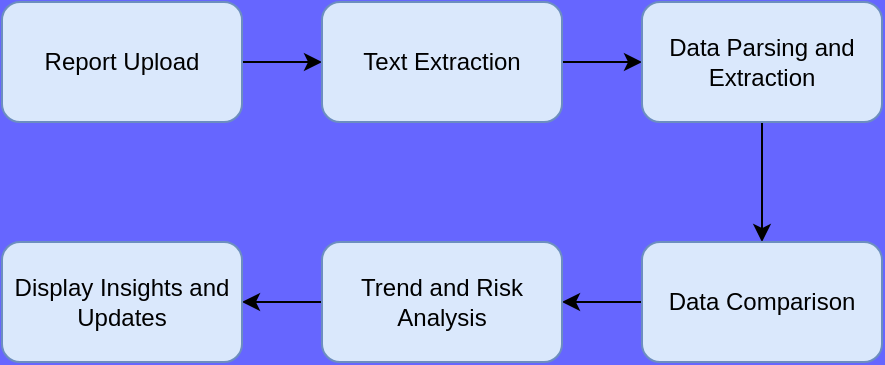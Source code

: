 <mxfile version="24.8.2">
  <diagram name="Page-1" id="FQxwTBkoFZdnhIE-SlsL">
    <mxGraphModel dx="880" dy="460" grid="0" gridSize="10" guides="1" tooltips="1" connect="1" arrows="1" fold="1" page="1" pageScale="1" pageWidth="850" pageHeight="1100" background="#6666FF" math="0" shadow="0">
      <root>
        <mxCell id="0" />
        <mxCell id="1" parent="0" />
        <mxCell id="HDK0IUv84FkXlxgWhURQ-8" style="edgeStyle=orthogonalEdgeStyle;rounded=0;orthogonalLoop=1;jettySize=auto;html=1;entryX=0;entryY=0.5;entryDx=0;entryDy=0;" edge="1" parent="1" source="HDK0IUv84FkXlxgWhURQ-1" target="HDK0IUv84FkXlxgWhURQ-2">
          <mxGeometry relative="1" as="geometry" />
        </mxCell>
        <mxCell id="HDK0IUv84FkXlxgWhURQ-1" value="Report Upload" style="rounded=1;whiteSpace=wrap;html=1;fillColor=#dae8fc;strokeColor=#6c8ebf;" vertex="1" parent="1">
          <mxGeometry x="120" y="100" width="120" height="60" as="geometry" />
        </mxCell>
        <mxCell id="HDK0IUv84FkXlxgWhURQ-10" style="edgeStyle=orthogonalEdgeStyle;rounded=0;orthogonalLoop=1;jettySize=auto;html=1;entryX=0;entryY=0.5;entryDx=0;entryDy=0;" edge="1" parent="1" source="HDK0IUv84FkXlxgWhURQ-2" target="HDK0IUv84FkXlxgWhURQ-3">
          <mxGeometry relative="1" as="geometry" />
        </mxCell>
        <mxCell id="HDK0IUv84FkXlxgWhURQ-2" value="Text Extraction" style="rounded=1;whiteSpace=wrap;html=1;fillColor=#dae8fc;strokeColor=#6c8ebf;" vertex="1" parent="1">
          <mxGeometry x="280" y="100" width="120" height="60" as="geometry" />
        </mxCell>
        <mxCell id="HDK0IUv84FkXlxgWhURQ-11" style="edgeStyle=orthogonalEdgeStyle;rounded=0;orthogonalLoop=1;jettySize=auto;html=1;entryX=0.5;entryY=0;entryDx=0;entryDy=0;" edge="1" parent="1" source="HDK0IUv84FkXlxgWhURQ-3" target="HDK0IUv84FkXlxgWhURQ-4">
          <mxGeometry relative="1" as="geometry" />
        </mxCell>
        <mxCell id="HDK0IUv84FkXlxgWhURQ-3" value="Data Parsing and Extraction" style="rounded=1;whiteSpace=wrap;html=1;fillColor=#dae8fc;strokeColor=#6c8ebf;" vertex="1" parent="1">
          <mxGeometry x="440" y="100" width="120" height="60" as="geometry" />
        </mxCell>
        <mxCell id="HDK0IUv84FkXlxgWhURQ-12" style="edgeStyle=orthogonalEdgeStyle;rounded=0;orthogonalLoop=1;jettySize=auto;html=1;entryX=1;entryY=0.5;entryDx=0;entryDy=0;" edge="1" parent="1" source="HDK0IUv84FkXlxgWhURQ-4" target="HDK0IUv84FkXlxgWhURQ-5">
          <mxGeometry relative="1" as="geometry" />
        </mxCell>
        <mxCell id="HDK0IUv84FkXlxgWhURQ-4" value="Data Comparison" style="rounded=1;whiteSpace=wrap;html=1;fillColor=#dae8fc;strokeColor=#6c8ebf;" vertex="1" parent="1">
          <mxGeometry x="440" y="220" width="120" height="60" as="geometry" />
        </mxCell>
        <mxCell id="HDK0IUv84FkXlxgWhURQ-14" style="edgeStyle=orthogonalEdgeStyle;rounded=0;orthogonalLoop=1;jettySize=auto;html=1;entryX=1;entryY=0.5;entryDx=0;entryDy=0;" edge="1" parent="1" source="HDK0IUv84FkXlxgWhURQ-5" target="HDK0IUv84FkXlxgWhURQ-6">
          <mxGeometry relative="1" as="geometry" />
        </mxCell>
        <mxCell id="HDK0IUv84FkXlxgWhURQ-5" value="Trend and Risk Analysis" style="rounded=1;whiteSpace=wrap;html=1;fillColor=#dae8fc;strokeColor=#6c8ebf;" vertex="1" parent="1">
          <mxGeometry x="280" y="220" width="120" height="60" as="geometry" />
        </mxCell>
        <mxCell id="HDK0IUv84FkXlxgWhURQ-6" value="&lt;div&gt;&lt;span style=&quot;background-color: initial;&quot;&gt;Display Insights and Updates&lt;/span&gt;&lt;/div&gt;" style="rounded=1;whiteSpace=wrap;html=1;fillColor=#dae8fc;strokeColor=#6c8ebf;" vertex="1" parent="1">
          <mxGeometry x="120" y="220" width="120" height="60" as="geometry" />
        </mxCell>
      </root>
    </mxGraphModel>
  </diagram>
</mxfile>
